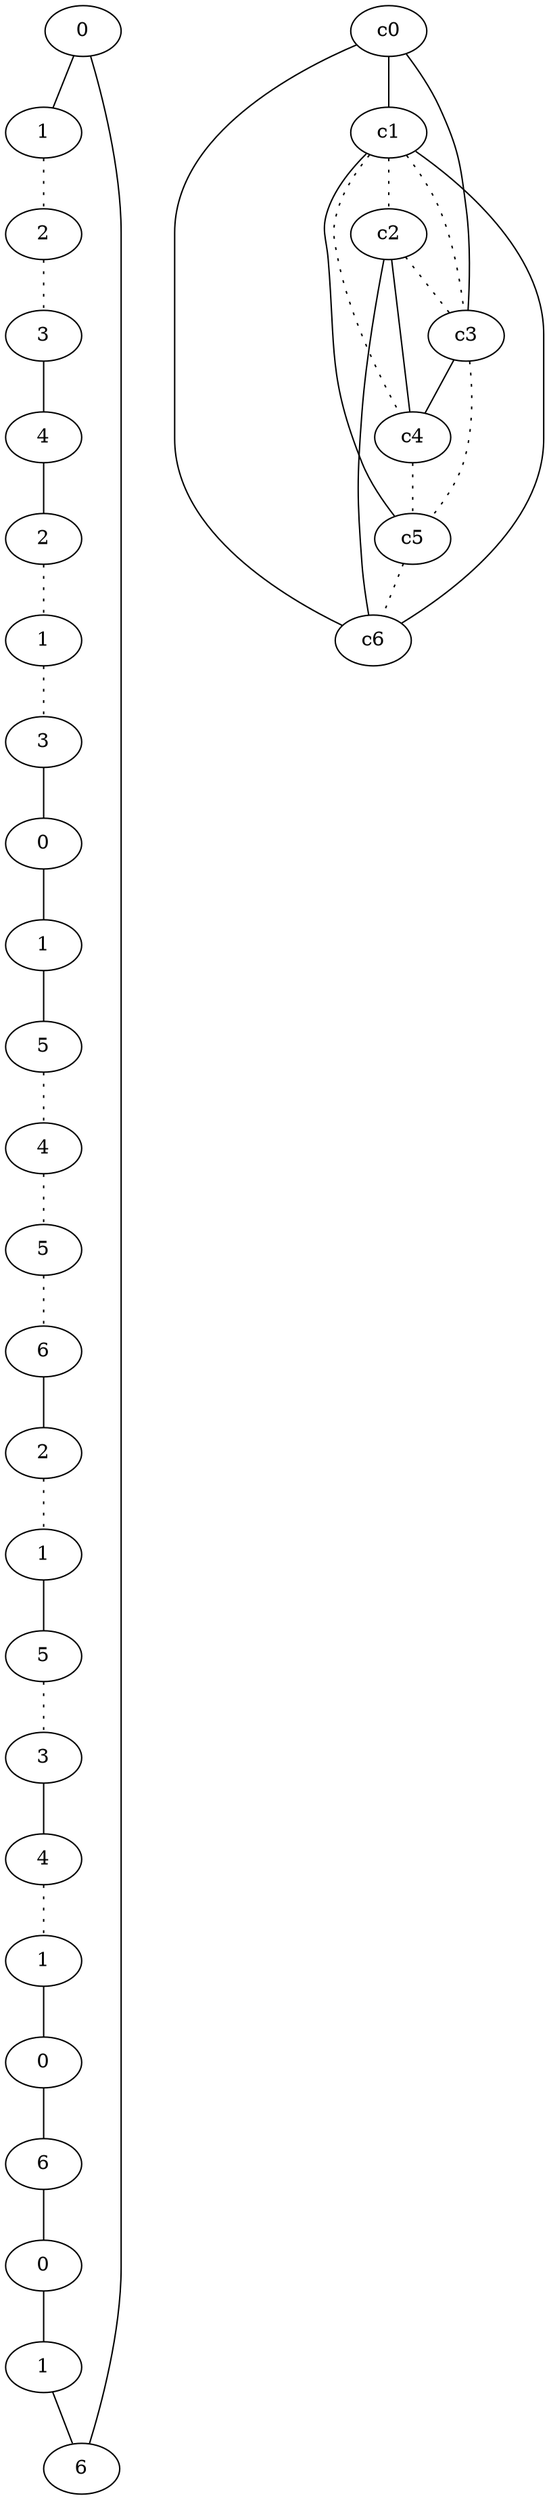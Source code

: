 graph {
a0[label=0];
a1[label=1];
a2[label=2];
a3[label=3];
a4[label=4];
a5[label=2];
a6[label=1];
a7[label=3];
a8[label=0];
a9[label=1];
a10[label=5];
a11[label=4];
a12[label=5];
a13[label=6];
a14[label=2];
a15[label=1];
a16[label=5];
a17[label=3];
a18[label=4];
a19[label=1];
a20[label=0];
a21[label=6];
a22[label=0];
a23[label=1];
a24[label=6];
a0 -- a1;
a0 -- a24;
a1 -- a2 [style=dotted];
a2 -- a3 [style=dotted];
a3 -- a4;
a4 -- a5;
a5 -- a6 [style=dotted];
a6 -- a7 [style=dotted];
a7 -- a8;
a8 -- a9;
a9 -- a10;
a10 -- a11 [style=dotted];
a11 -- a12 [style=dotted];
a12 -- a13 [style=dotted];
a13 -- a14;
a14 -- a15 [style=dotted];
a15 -- a16;
a16 -- a17 [style=dotted];
a17 -- a18;
a18 -- a19 [style=dotted];
a19 -- a20;
a20 -- a21;
a21 -- a22;
a22 -- a23;
a23 -- a24;
c0 -- c1;
c0 -- c3;
c0 -- c6;
c1 -- c2 [style=dotted];
c1 -- c3 [style=dotted];
c1 -- c4 [style=dotted];
c1 -- c5;
c1 -- c6;
c2 -- c3 [style=dotted];
c2 -- c4;
c2 -- c6;
c3 -- c4;
c3 -- c5 [style=dotted];
c4 -- c5 [style=dotted];
c5 -- c6 [style=dotted];
}

